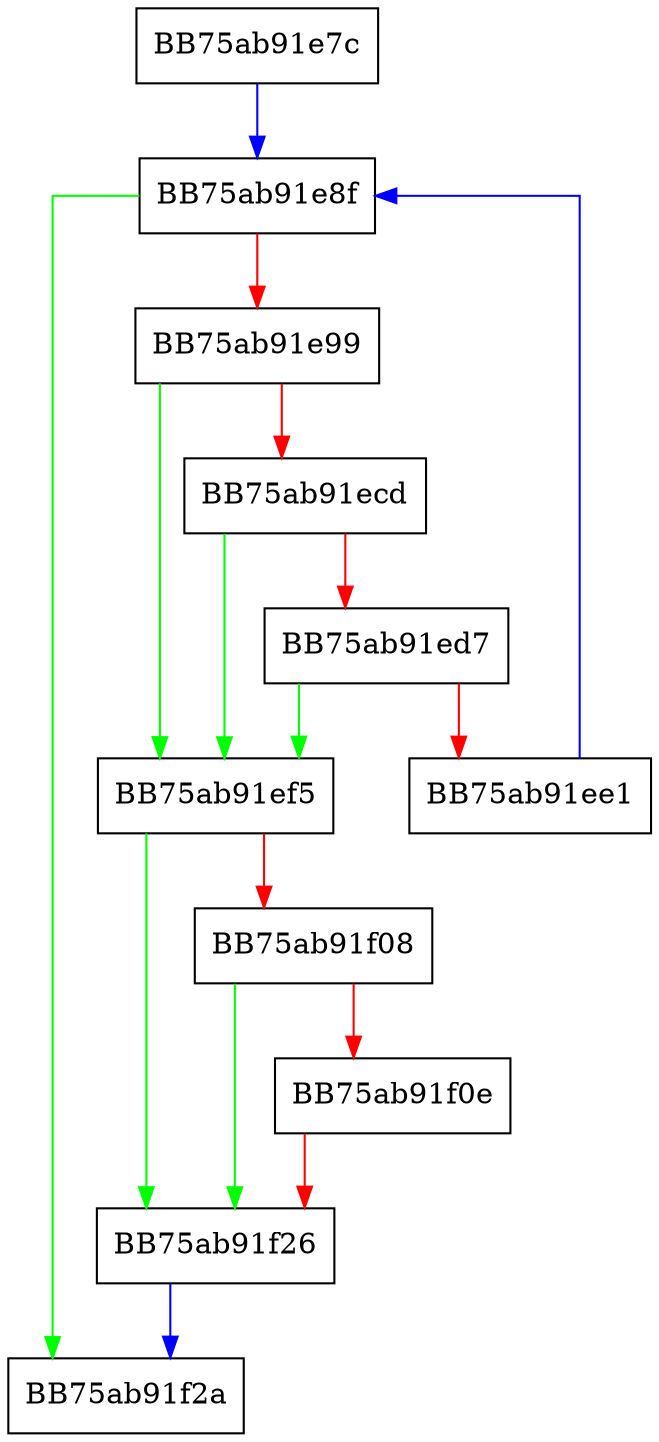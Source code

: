 digraph SigStringToUll {
  node [shape="box"];
  graph [splines=ortho];
  BB75ab91e7c -> BB75ab91e8f [color="blue"];
  BB75ab91e8f -> BB75ab91f2a [color="green"];
  BB75ab91e8f -> BB75ab91e99 [color="red"];
  BB75ab91e99 -> BB75ab91ef5 [color="green"];
  BB75ab91e99 -> BB75ab91ecd [color="red"];
  BB75ab91ecd -> BB75ab91ef5 [color="green"];
  BB75ab91ecd -> BB75ab91ed7 [color="red"];
  BB75ab91ed7 -> BB75ab91ef5 [color="green"];
  BB75ab91ed7 -> BB75ab91ee1 [color="red"];
  BB75ab91ee1 -> BB75ab91e8f [color="blue"];
  BB75ab91ef5 -> BB75ab91f26 [color="green"];
  BB75ab91ef5 -> BB75ab91f08 [color="red"];
  BB75ab91f08 -> BB75ab91f26 [color="green"];
  BB75ab91f08 -> BB75ab91f0e [color="red"];
  BB75ab91f0e -> BB75ab91f26 [color="red"];
  BB75ab91f26 -> BB75ab91f2a [color="blue"];
}